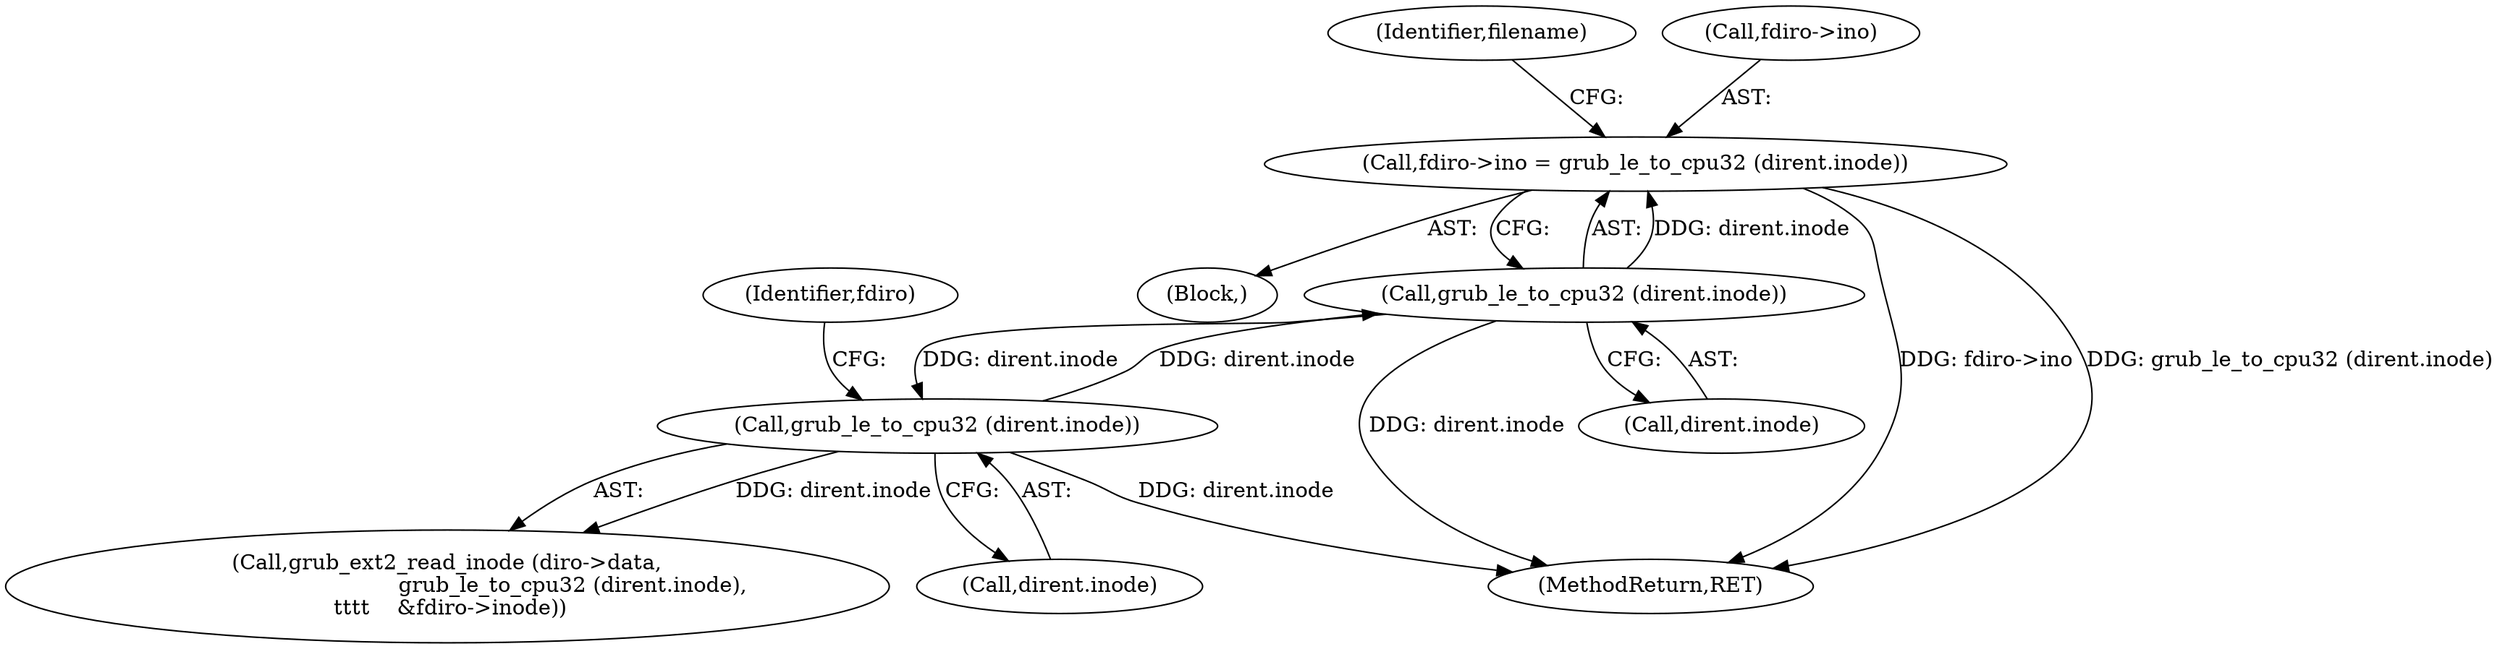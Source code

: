 digraph "0_radare2_796dd28aaa6b9fa76d99c42c4d5ff8b257cc2191_0@pointer" {
"1000222" [label="(Call,fdiro->ino = grub_le_to_cpu32 (dirent.inode))"];
"1000226" [label="(Call,grub_le_to_cpu32 (dirent.inode))"];
"1000284" [label="(Call,grub_le_to_cpu32 (dirent.inode))"];
"1000226" [label="(Call,grub_le_to_cpu32 (dirent.inode))"];
"1000280" [label="(Call,grub_ext2_read_inode (diro->data,\n                                     grub_le_to_cpu32 (dirent.inode),\n \t\t\t\t    &fdiro->inode))"];
"1000285" [label="(Call,dirent.inode)"];
"1000232" [label="(Identifier,filename)"];
"1000181" [label="(Block,)"];
"1000222" [label="(Call,fdiro->ino = grub_le_to_cpu32 (dirent.inode))"];
"1000284" [label="(Call,grub_le_to_cpu32 (dirent.inode))"];
"1000364" [label="(MethodReturn,RET)"];
"1000290" [label="(Identifier,fdiro)"];
"1000227" [label="(Call,dirent.inode)"];
"1000223" [label="(Call,fdiro->ino)"];
"1000222" -> "1000181"  [label="AST: "];
"1000222" -> "1000226"  [label="CFG: "];
"1000223" -> "1000222"  [label="AST: "];
"1000226" -> "1000222"  [label="AST: "];
"1000232" -> "1000222"  [label="CFG: "];
"1000222" -> "1000364"  [label="DDG: fdiro->ino"];
"1000222" -> "1000364"  [label="DDG: grub_le_to_cpu32 (dirent.inode)"];
"1000226" -> "1000222"  [label="DDG: dirent.inode"];
"1000226" -> "1000227"  [label="CFG: "];
"1000227" -> "1000226"  [label="AST: "];
"1000226" -> "1000364"  [label="DDG: dirent.inode"];
"1000284" -> "1000226"  [label="DDG: dirent.inode"];
"1000226" -> "1000284"  [label="DDG: dirent.inode"];
"1000284" -> "1000280"  [label="AST: "];
"1000284" -> "1000285"  [label="CFG: "];
"1000285" -> "1000284"  [label="AST: "];
"1000290" -> "1000284"  [label="CFG: "];
"1000284" -> "1000364"  [label="DDG: dirent.inode"];
"1000284" -> "1000280"  [label="DDG: dirent.inode"];
}
